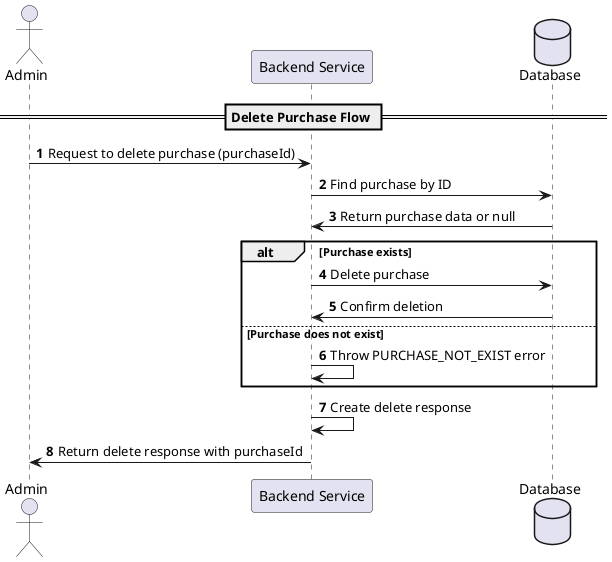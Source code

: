@startuml
autonumber

actor Admin as "Admin"
participant Backend as "Backend Service"
database DB as "Database"

== Delete Purchase Flow ==
Admin -> Backend: Request to delete purchase (purchaseId)
Backend -> DB: Find purchase by ID
DB -> Backend: Return purchase data or null
alt Purchase exists
    Backend -> DB: Delete purchase
    DB -> Backend: Confirm deletion
else Purchase does not exist
    Backend -> Backend: Throw PURCHASE_NOT_EXIST error
end
Backend -> Backend: Create delete response
Backend -> Admin: Return delete response with purchaseId
@enduml
